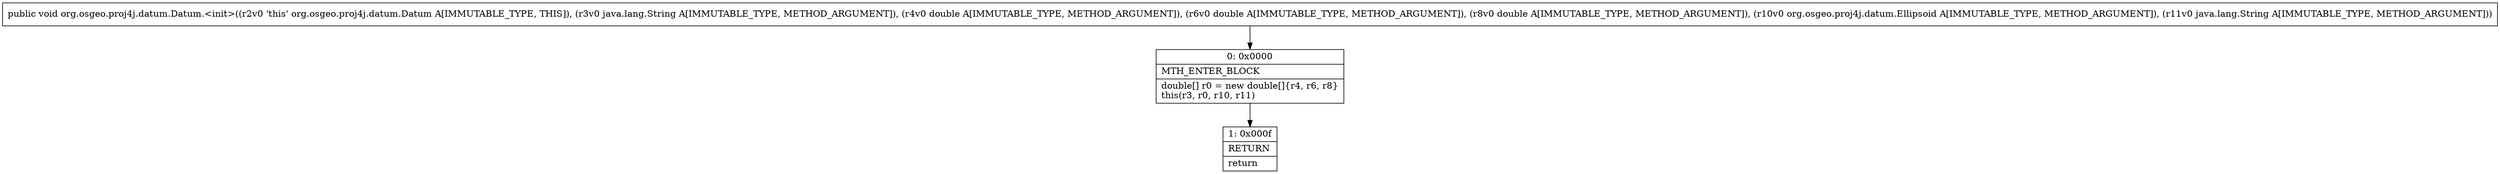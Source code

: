 digraph "CFG fororg.osgeo.proj4j.datum.Datum.\<init\>(Ljava\/lang\/String;DDDLorg\/osgeo\/proj4j\/datum\/Ellipsoid;Ljava\/lang\/String;)V" {
Node_0 [shape=record,label="{0\:\ 0x0000|MTH_ENTER_BLOCK\l|double[] r0 = new double[]\{r4, r6, r8\}\lthis(r3, r0, r10, r11)\l}"];
Node_1 [shape=record,label="{1\:\ 0x000f|RETURN\l|return\l}"];
MethodNode[shape=record,label="{public void org.osgeo.proj4j.datum.Datum.\<init\>((r2v0 'this' org.osgeo.proj4j.datum.Datum A[IMMUTABLE_TYPE, THIS]), (r3v0 java.lang.String A[IMMUTABLE_TYPE, METHOD_ARGUMENT]), (r4v0 double A[IMMUTABLE_TYPE, METHOD_ARGUMENT]), (r6v0 double A[IMMUTABLE_TYPE, METHOD_ARGUMENT]), (r8v0 double A[IMMUTABLE_TYPE, METHOD_ARGUMENT]), (r10v0 org.osgeo.proj4j.datum.Ellipsoid A[IMMUTABLE_TYPE, METHOD_ARGUMENT]), (r11v0 java.lang.String A[IMMUTABLE_TYPE, METHOD_ARGUMENT])) }"];
MethodNode -> Node_0;
Node_0 -> Node_1;
}

